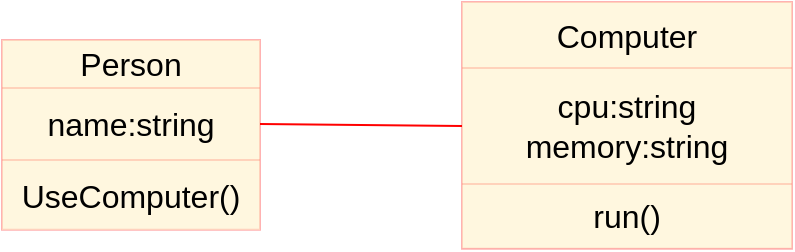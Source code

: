 <mxfile version="22.0.8" type="google">
  <diagram name="第 1 页" id="-o8DWJOBw--K836MOJ28">
    <mxGraphModel dx="1050" dy="1726" grid="1" gridSize="10" guides="1" tooltips="1" connect="1" arrows="1" fold="1" page="1" pageScale="1" pageWidth="827" pageHeight="1169" math="0" shadow="0">
      <root>
        <mxCell id="0" />
        <mxCell id="1" parent="0" />
        <mxCell id="2z8QmvXyBCBVJ2hRHyyg-1" value="" style="shape=table;startSize=0;container=1;collapsible=0;childLayout=tableLayout;fontSize=16;fillColor=#fff2cc;strokeColor=#FF0000;opacity=30;" vertex="1" parent="1">
          <mxGeometry x="310" y="-182" width="165" height="123.4" as="geometry" />
        </mxCell>
        <mxCell id="2z8QmvXyBCBVJ2hRHyyg-2" value="" style="shape=tableRow;horizontal=0;startSize=0;swimlaneHead=0;swimlaneBody=0;strokeColor=#FF0000;top=0;left=0;bottom=0;right=0;collapsible=0;dropTarget=0;fillColor=#fff2cc;points=[[0,0.5],[1,0.5]];portConstraint=eastwest;fontSize=16;opacity=30;" vertex="1" parent="2z8QmvXyBCBVJ2hRHyyg-1">
          <mxGeometry width="165" height="33" as="geometry" />
        </mxCell>
        <mxCell id="2z8QmvXyBCBVJ2hRHyyg-3" value="Computer" style="shape=partialRectangle;html=1;whiteSpace=wrap;connectable=0;strokeColor=#FF0000;overflow=hidden;fillColor=#fff2cc;top=0;left=0;bottom=0;right=0;pointerEvents=1;fontSize=16;opacity=30;" vertex="1" parent="2z8QmvXyBCBVJ2hRHyyg-2">
          <mxGeometry width="165" height="33" as="geometry">
            <mxRectangle width="165" height="33" as="alternateBounds" />
          </mxGeometry>
        </mxCell>
        <mxCell id="2z8QmvXyBCBVJ2hRHyyg-4" value="" style="shape=tableRow;horizontal=0;startSize=0;swimlaneHead=0;swimlaneBody=0;strokeColor=#FF0000;top=0;left=0;bottom=0;right=0;collapsible=0;dropTarget=0;fillColor=#fff2cc;points=[[0,0.5],[1,0.5]];portConstraint=eastwest;fontSize=16;opacity=30;" vertex="1" parent="2z8QmvXyBCBVJ2hRHyyg-1">
          <mxGeometry y="33" width="165" height="58" as="geometry" />
        </mxCell>
        <mxCell id="2z8QmvXyBCBVJ2hRHyyg-5" value="&lt;div style=&quot;direction: ltr;&quot;&gt;&lt;span style=&quot;background-color: initial;&quot;&gt;cpu:string&lt;/span&gt;&lt;/div&gt;&lt;div style=&quot;direction: ltr;&quot;&gt;&lt;span style=&quot;background-color: initial;&quot;&gt;memory:string&lt;/span&gt;&lt;/div&gt;" style="shape=partialRectangle;html=1;whiteSpace=wrap;connectable=0;strokeColor=#FF0000;overflow=hidden;fillColor=#fff2cc;top=0;left=0;bottom=0;right=0;pointerEvents=1;fontSize=16;opacity=30;" vertex="1" parent="2z8QmvXyBCBVJ2hRHyyg-4">
          <mxGeometry width="165" height="58" as="geometry">
            <mxRectangle width="165" height="58" as="alternateBounds" />
          </mxGeometry>
        </mxCell>
        <mxCell id="2z8QmvXyBCBVJ2hRHyyg-6" value="" style="shape=tableRow;horizontal=0;startSize=0;swimlaneHead=0;swimlaneBody=0;strokeColor=#FF0000;top=0;left=0;bottom=0;right=0;collapsible=0;dropTarget=0;fillColor=#fff2cc;points=[[0,0.5],[1,0.5]];portConstraint=eastwest;fontSize=16;opacity=30;" vertex="1" parent="2z8QmvXyBCBVJ2hRHyyg-1">
          <mxGeometry y="91" width="165" height="32" as="geometry" />
        </mxCell>
        <mxCell id="2z8QmvXyBCBVJ2hRHyyg-7" value="run()" style="shape=partialRectangle;html=1;whiteSpace=wrap;connectable=0;strokeColor=#FF0000;overflow=hidden;fillColor=#fff2cc;top=0;left=0;bottom=0;right=0;pointerEvents=1;fontSize=16;opacity=30;" vertex="1" parent="2z8QmvXyBCBVJ2hRHyyg-6">
          <mxGeometry width="165" height="32" as="geometry">
            <mxRectangle width="165" height="32" as="alternateBounds" />
          </mxGeometry>
        </mxCell>
        <mxCell id="2z8QmvXyBCBVJ2hRHyyg-8" value="" style="endArrow=none;html=1;rounded=0;fontSize=12;startSize=8;endSize=8;curved=1;entryX=0;entryY=0.5;entryDx=0;entryDy=0;exitX=1;exitY=0.5;exitDx=0;exitDy=0;fillColor=#fff2cc;strokeColor=#FF0000;" edge="1" parent="1" source="2z8QmvXyBCBVJ2hRHyyg-12" target="2z8QmvXyBCBVJ2hRHyyg-4">
          <mxGeometry width="50" height="50" relative="1" as="geometry">
            <mxPoint x="262" y="-25.3" as="sourcePoint" />
            <mxPoint x="312" y="-75.3" as="targetPoint" />
          </mxGeometry>
        </mxCell>
        <mxCell id="2z8QmvXyBCBVJ2hRHyyg-9" value="" style="shape=table;startSize=0;container=1;collapsible=0;childLayout=tableLayout;fontSize=16;fillColor=#fff2cc;strokeColor=#FF0000;opacity=30;swimlaneLine=1;" vertex="1" parent="1">
          <mxGeometry x="80" y="-163" width="129" height="94.85" as="geometry" />
        </mxCell>
        <mxCell id="2z8QmvXyBCBVJ2hRHyyg-10" value="" style="shape=tableRow;horizontal=0;startSize=0;swimlaneHead=0;swimlaneBody=0;strokeColor=#FF0000;top=0;left=0;bottom=0;right=0;collapsible=0;dropTarget=0;fillColor=#fff2cc;points=[[0,0.5],[1,0.5]];portConstraint=eastwest;fontSize=16;opacity=30;swimlaneLine=1;" vertex="1" parent="2z8QmvXyBCBVJ2hRHyyg-9">
          <mxGeometry width="129" height="24" as="geometry" />
        </mxCell>
        <mxCell id="2z8QmvXyBCBVJ2hRHyyg-11" value="Person" style="shape=partialRectangle;html=1;whiteSpace=wrap;connectable=0;strokeColor=#FF0000;overflow=hidden;fillColor=#fff2cc;top=0;left=0;bottom=0;right=0;pointerEvents=1;fontSize=16;opacity=30;swimlaneLine=1;" vertex="1" parent="2z8QmvXyBCBVJ2hRHyyg-10">
          <mxGeometry width="129" height="24" as="geometry">
            <mxRectangle width="129" height="24" as="alternateBounds" />
          </mxGeometry>
        </mxCell>
        <mxCell id="2z8QmvXyBCBVJ2hRHyyg-12" value="" style="shape=tableRow;horizontal=0;startSize=0;swimlaneHead=0;swimlaneBody=0;strokeColor=#FF0000;top=0;left=0;bottom=0;right=0;collapsible=0;dropTarget=0;fillColor=#fff2cc;points=[[0,0.5],[1,0.5]];portConstraint=eastwest;fontSize=16;opacity=30;swimlaneLine=1;" vertex="1" parent="2z8QmvXyBCBVJ2hRHyyg-9">
          <mxGeometry y="24" width="129" height="36" as="geometry" />
        </mxCell>
        <mxCell id="2z8QmvXyBCBVJ2hRHyyg-13" value="name:string" style="shape=partialRectangle;html=1;whiteSpace=wrap;connectable=0;strokeColor=#FF0000;overflow=hidden;fillColor=#fff2cc;top=0;left=0;bottom=0;right=0;pointerEvents=1;fontSize=16;opacity=30;swimlaneLine=1;" vertex="1" parent="2z8QmvXyBCBVJ2hRHyyg-12">
          <mxGeometry width="129" height="36" as="geometry">
            <mxRectangle width="129" height="36" as="alternateBounds" />
          </mxGeometry>
        </mxCell>
        <mxCell id="2z8QmvXyBCBVJ2hRHyyg-14" value="" style="shape=tableRow;horizontal=0;startSize=0;swimlaneHead=0;swimlaneBody=0;strokeColor=#FF0000;top=0;left=0;bottom=0;right=0;collapsible=0;dropTarget=0;fillColor=#fff2cc;points=[[0,0.5],[1,0.5]];portConstraint=eastwest;fontSize=16;opacity=30;swimlaneLine=1;" vertex="1" parent="2z8QmvXyBCBVJ2hRHyyg-9">
          <mxGeometry y="60" width="129" height="35" as="geometry" />
        </mxCell>
        <mxCell id="2z8QmvXyBCBVJ2hRHyyg-15" value="UseComputer()" style="shape=partialRectangle;html=1;whiteSpace=wrap;connectable=0;strokeColor=#FF0000;overflow=hidden;fillColor=#fff2cc;top=0;left=0;bottom=0;right=0;pointerEvents=1;fontSize=16;opacity=30;swimlaneLine=1;" vertex="1" parent="2z8QmvXyBCBVJ2hRHyyg-14">
          <mxGeometry width="129" height="35" as="geometry">
            <mxRectangle width="129" height="35" as="alternateBounds" />
          </mxGeometry>
        </mxCell>
      </root>
    </mxGraphModel>
  </diagram>
</mxfile>
